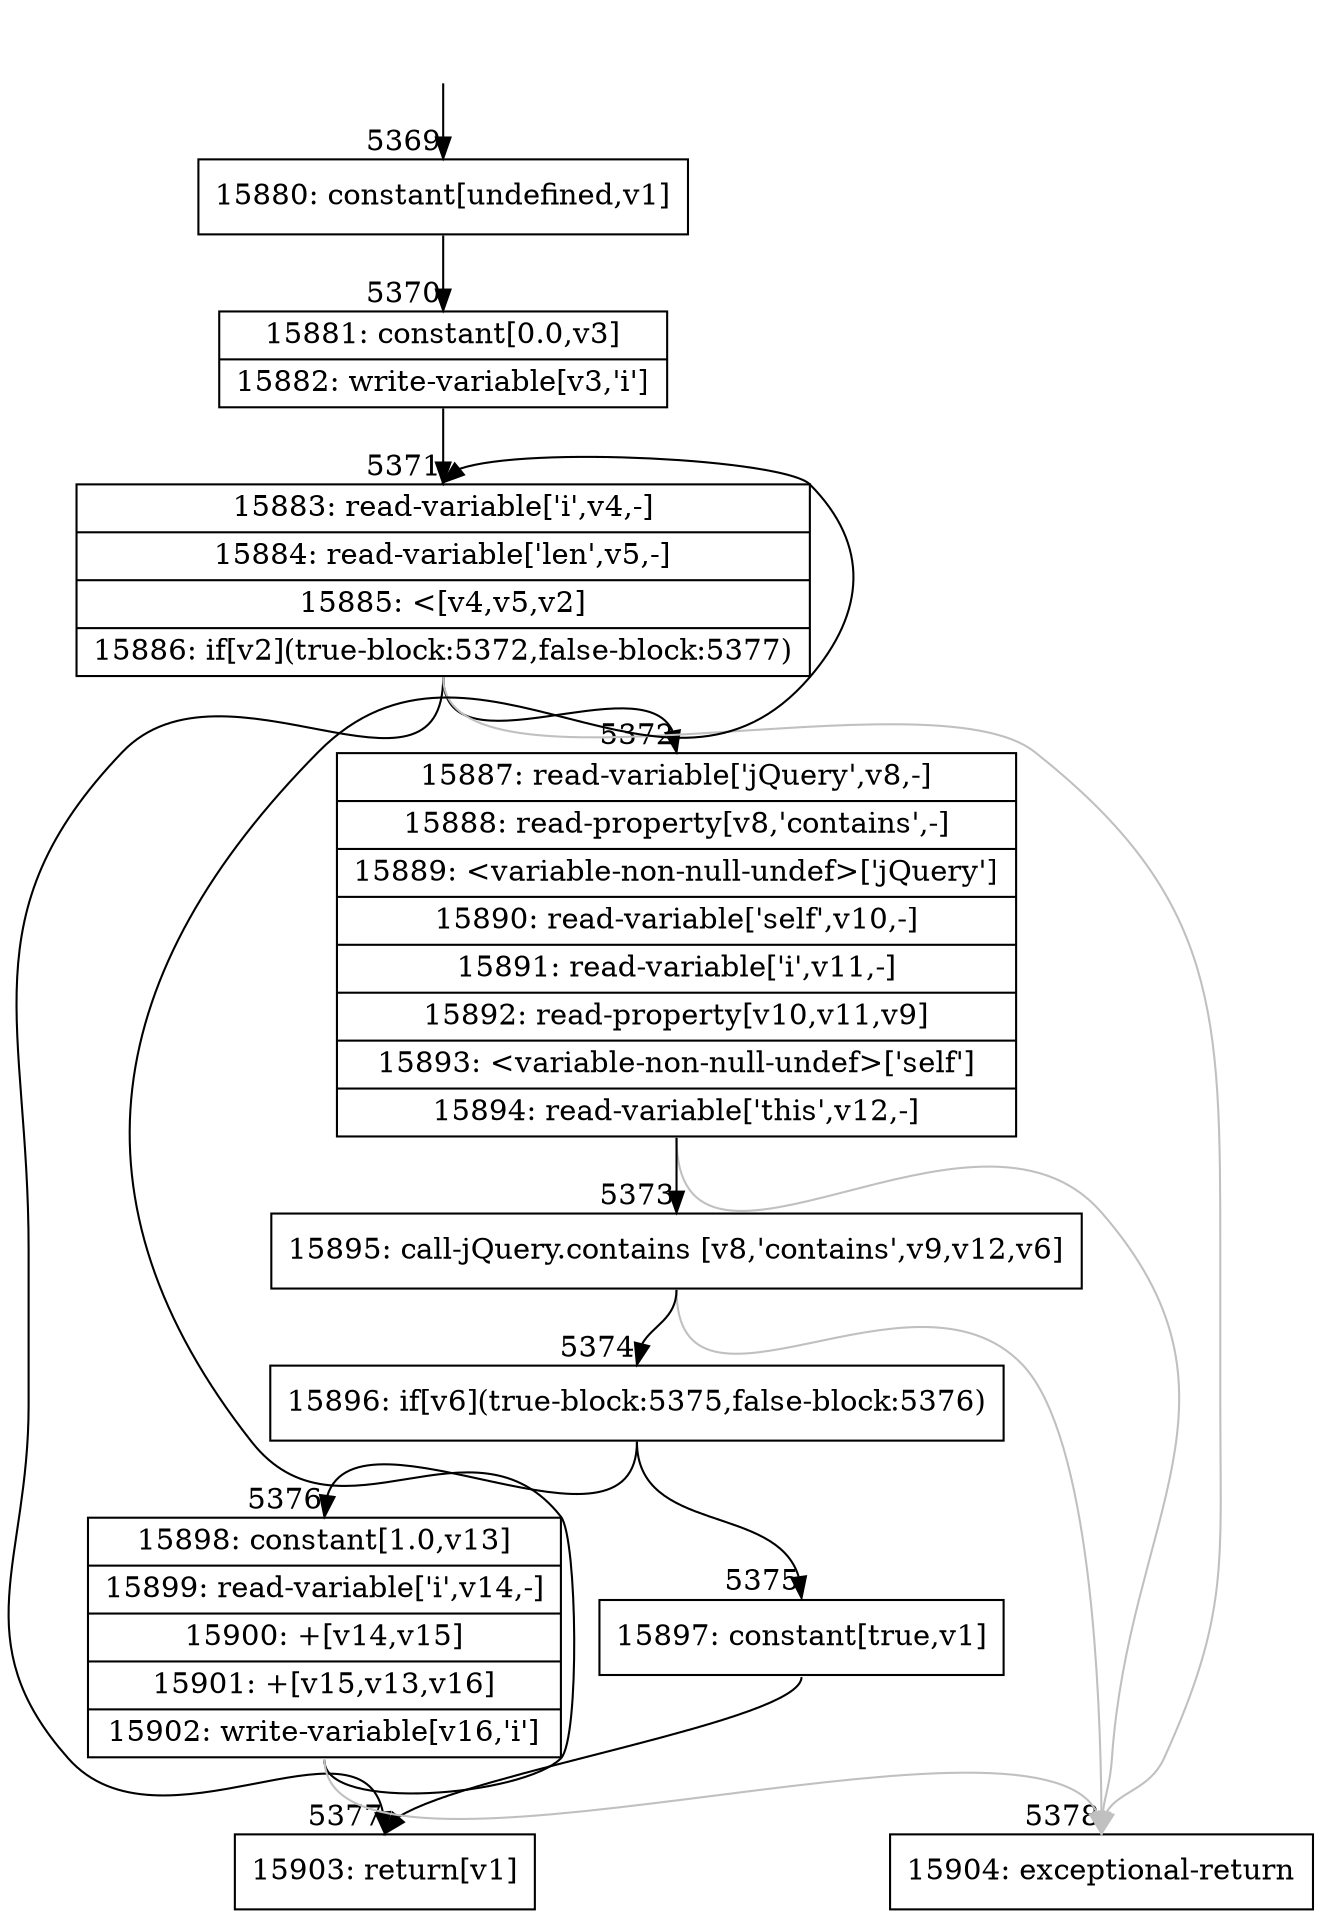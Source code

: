 digraph {
rankdir="TD"
BB_entry339[shape=none,label=""];
BB_entry339 -> BB5369 [tailport=s, headport=n, headlabel="    5369"]
BB5369 [shape=record label="{15880: constant[undefined,v1]}" ] 
BB5369 -> BB5370 [tailport=s, headport=n, headlabel="      5370"]
BB5370 [shape=record label="{15881: constant[0.0,v3]|15882: write-variable[v3,'i']}" ] 
BB5370 -> BB5371 [tailport=s, headport=n, headlabel="      5371"]
BB5371 [shape=record label="{15883: read-variable['i',v4,-]|15884: read-variable['len',v5,-]|15885: \<[v4,v5,v2]|15886: if[v2](true-block:5372,false-block:5377)}" ] 
BB5371 -> BB5372 [tailport=s, headport=n, headlabel="      5372"]
BB5371 -> BB5377 [tailport=s, headport=n, headlabel="      5377"]
BB5371 -> BB5378 [tailport=s, headport=n, color=gray, headlabel="      5378"]
BB5372 [shape=record label="{15887: read-variable['jQuery',v8,-]|15888: read-property[v8,'contains',-]|15889: \<variable-non-null-undef\>['jQuery']|15890: read-variable['self',v10,-]|15891: read-variable['i',v11,-]|15892: read-property[v10,v11,v9]|15893: \<variable-non-null-undef\>['self']|15894: read-variable['this',v12,-]}" ] 
BB5372 -> BB5373 [tailport=s, headport=n, headlabel="      5373"]
BB5372 -> BB5378 [tailport=s, headport=n, color=gray]
BB5373 [shape=record label="{15895: call-jQuery.contains [v8,'contains',v9,v12,v6]}" ] 
BB5373 -> BB5374 [tailport=s, headport=n, headlabel="      5374"]
BB5373 -> BB5378 [tailport=s, headport=n, color=gray]
BB5374 [shape=record label="{15896: if[v6](true-block:5375,false-block:5376)}" ] 
BB5374 -> BB5375 [tailport=s, headport=n, headlabel="      5375"]
BB5374 -> BB5376 [tailport=s, headport=n, headlabel="      5376"]
BB5375 [shape=record label="{15897: constant[true,v1]}" ] 
BB5375 -> BB5377 [tailport=s, headport=n]
BB5376 [shape=record label="{15898: constant[1.0,v13]|15899: read-variable['i',v14,-]|15900: +[v14,v15]|15901: +[v15,v13,v16]|15902: write-variable[v16,'i']}" ] 
BB5376 -> BB5371 [tailport=s, headport=n]
BB5376 -> BB5378 [tailport=s, headport=n, color=gray]
BB5377 [shape=record label="{15903: return[v1]}" ] 
BB5378 [shape=record label="{15904: exceptional-return}" ] 
//#$~ 5566
}

